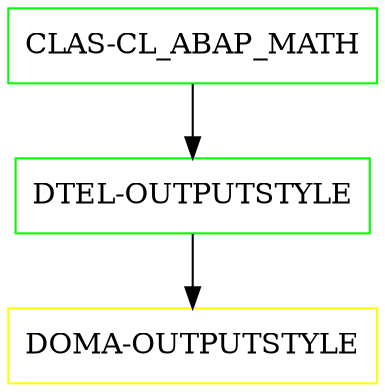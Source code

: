 digraph G {
  "CLAS-CL_ABAP_MATH" [shape=box,color=green];
  "DTEL-OUTPUTSTYLE" [shape=box,color=green,URL="./DTEL_OUTPUTSTYLE.html"];
  "DOMA-OUTPUTSTYLE" [shape=box,color=yellow,URL="./DOMA_OUTPUTSTYLE.html"];
  "CLAS-CL_ABAP_MATH" -> "DTEL-OUTPUTSTYLE";
  "DTEL-OUTPUTSTYLE" -> "DOMA-OUTPUTSTYLE";
}
